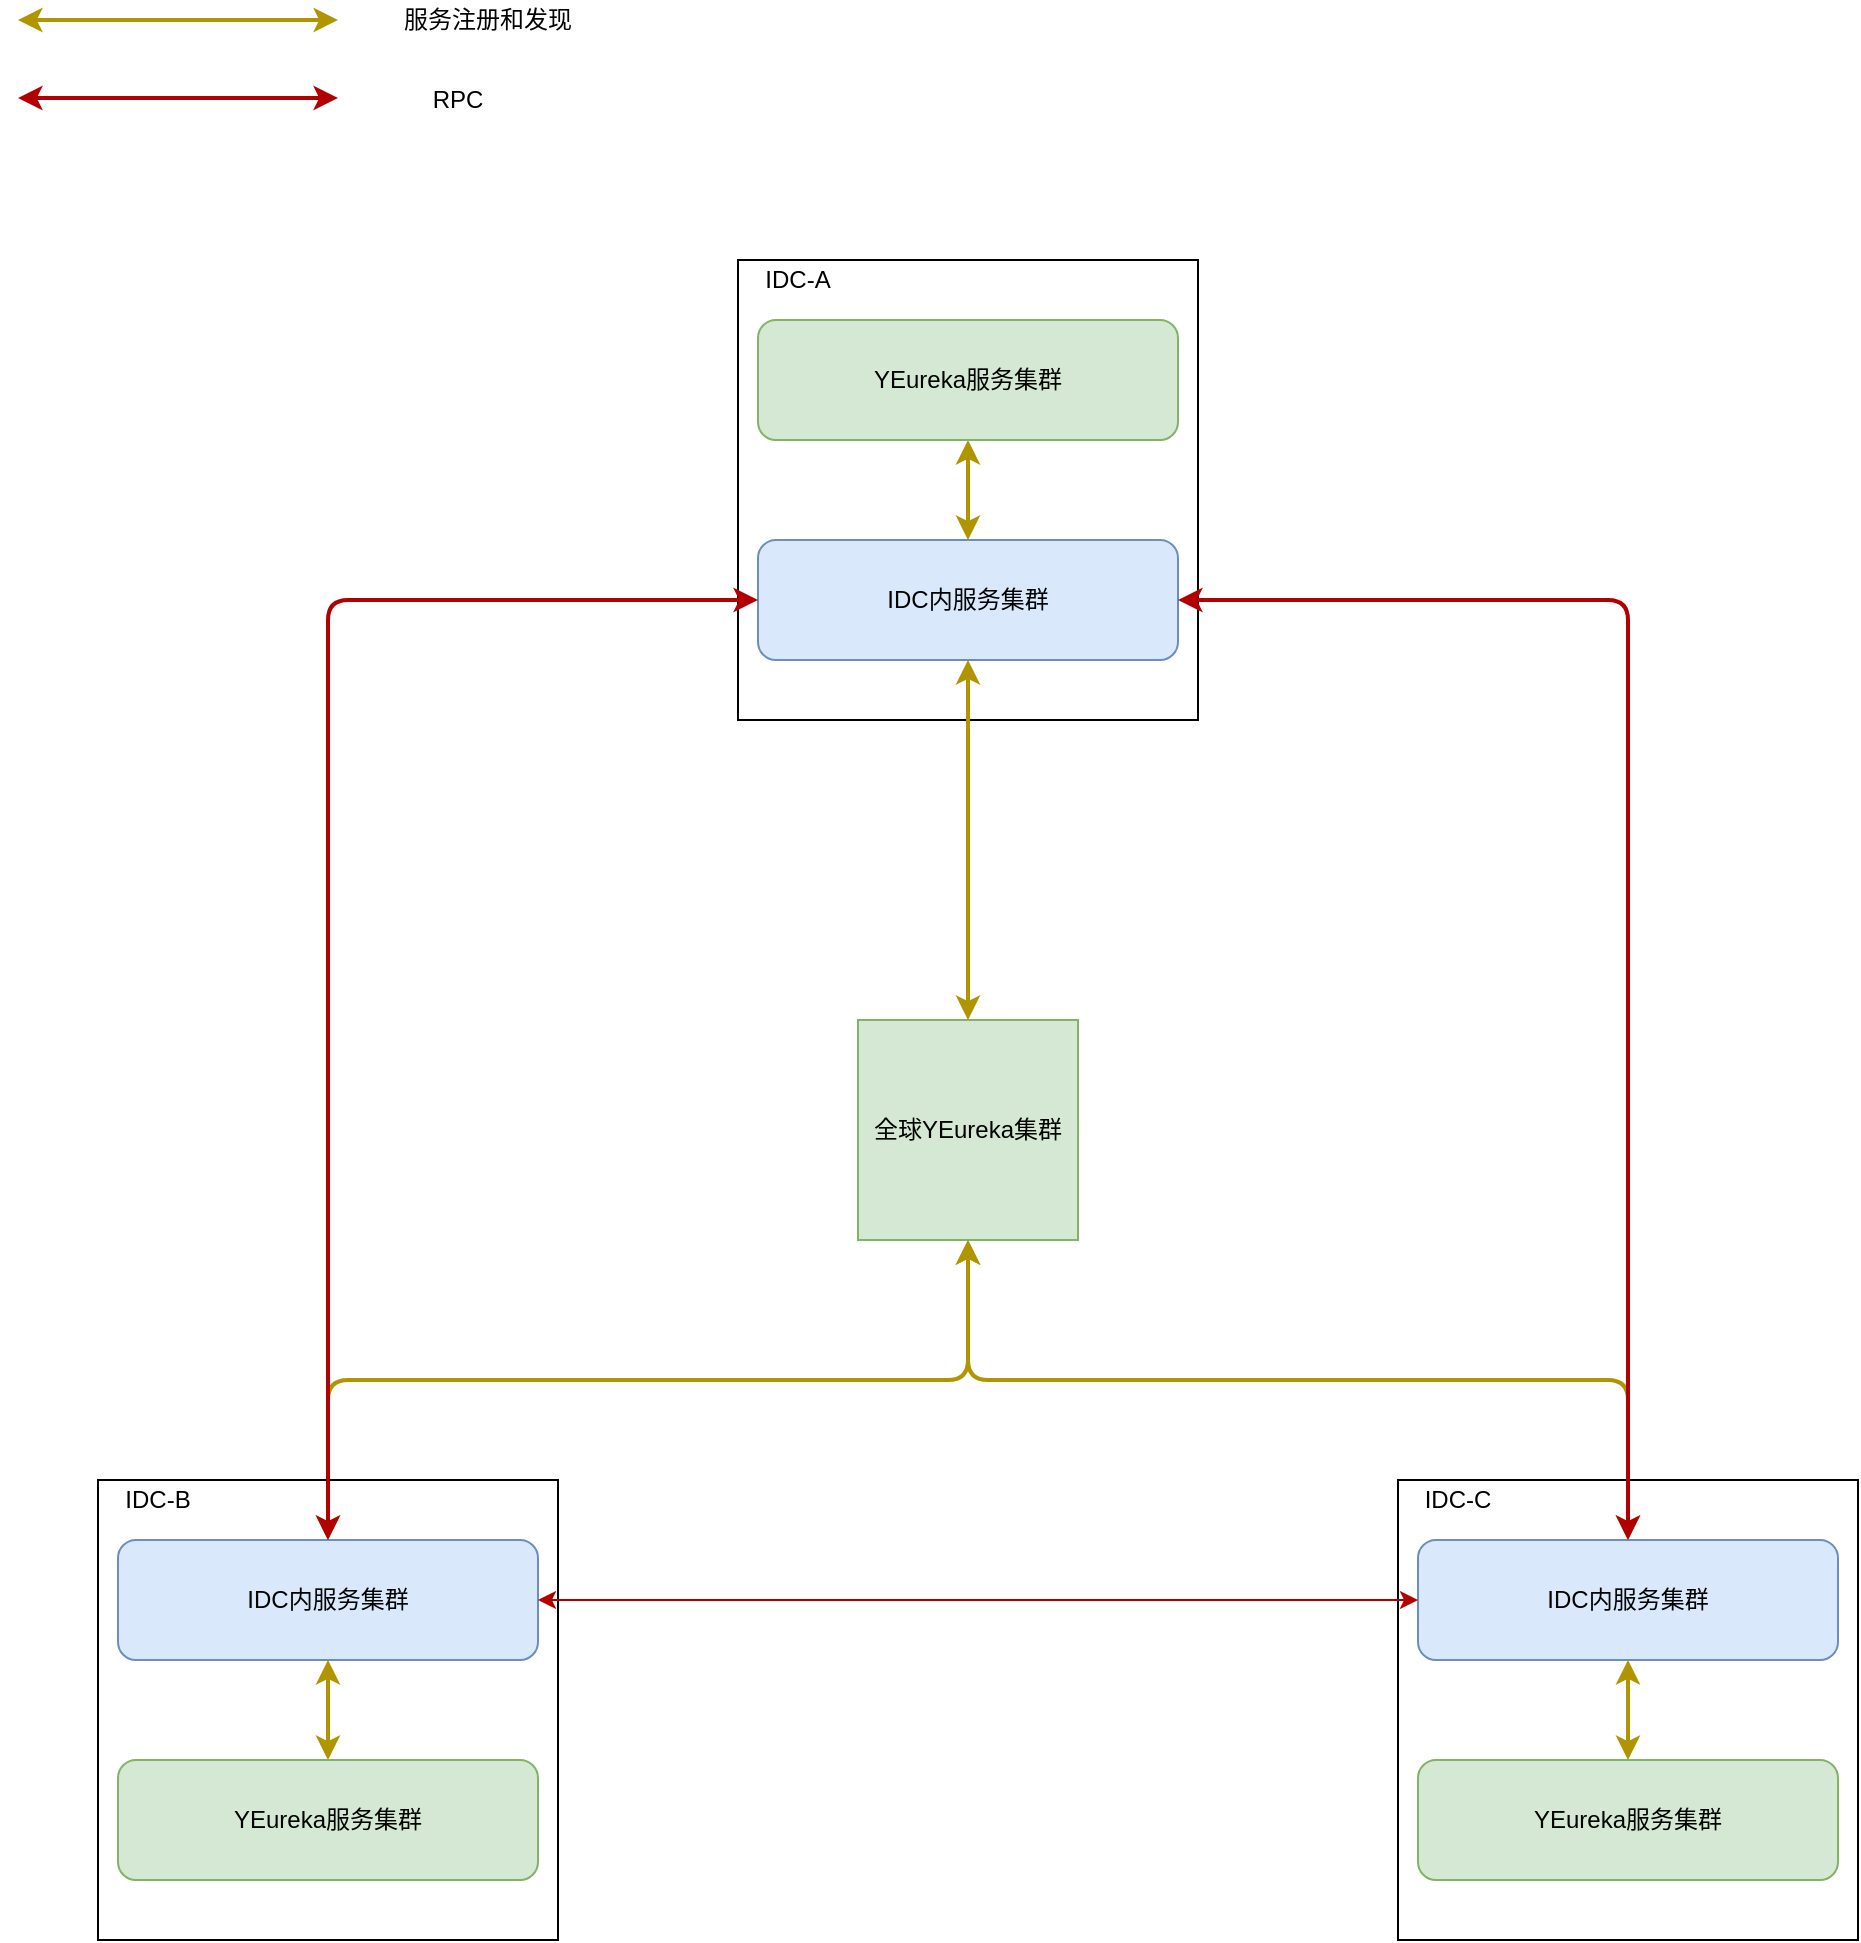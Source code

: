 <mxfile version="13.8.0" type="github">
  <diagram id="Ht1M8jgEwFfnCIfOTk4-" name="Page-1">
    <mxGraphModel dx="1673" dy="1761" grid="1" gridSize="10" guides="1" tooltips="1" connect="1" arrows="1" fold="1" page="1" pageScale="1" pageWidth="1169" pageHeight="827" math="0" shadow="0">
      <root>
        <mxCell id="0" />
        <mxCell id="1" parent="0" />
        <mxCell id="rY4eyUQjChqUg5G9gw5I-65" value="" style="whiteSpace=wrap;html=1;aspect=fixed;" parent="1" vertex="1">
          <mxGeometry x="150" y="570" width="230" height="230" as="geometry" />
        </mxCell>
        <mxCell id="rY4eyUQjChqUg5G9gw5I-66" value="IDC内服务集群" style="rounded=1;whiteSpace=wrap;html=1;fillColor=#dae8fc;strokeColor=#6c8ebf;" parent="1" vertex="1">
          <mxGeometry x="160" y="600" width="210" height="60" as="geometry" />
        </mxCell>
        <mxCell id="rY4eyUQjChqUg5G9gw5I-67" value="IDC-B" style="text;html=1;strokeColor=none;fillColor=none;align=center;verticalAlign=middle;whiteSpace=wrap;rounded=0;" parent="1" vertex="1">
          <mxGeometry x="150" y="570" width="60" height="20" as="geometry" />
        </mxCell>
        <mxCell id="rY4eyUQjChqUg5G9gw5I-69" value="" style="endArrow=classic;startArrow=classic;html=1;exitX=0.5;exitY=1;exitDx=0;exitDy=0;fillColor=#e3c800;strokeColor=#B09500;strokeWidth=2;entryX=0.5;entryY=0;entryDx=0;entryDy=0;" parent="1" source="rY4eyUQjChqUg5G9gw5I-66" target="tyd7KwF-m_1Z6RTIm-yy-1" edge="1">
          <mxGeometry width="50" height="50" relative="1" as="geometry">
            <mxPoint x="510" y="920" as="sourcePoint" />
            <mxPoint x="318.75" y="690" as="targetPoint" />
          </mxGeometry>
        </mxCell>
        <mxCell id="rY4eyUQjChqUg5G9gw5I-102" value="全球YEureka集群" style="whiteSpace=wrap;html=1;aspect=fixed;fillColor=#d5e8d4;strokeColor=#82b366;rounded=0;" parent="1" vertex="1">
          <mxGeometry x="530" y="340" width="110" height="110" as="geometry" />
        </mxCell>
        <mxCell id="rY4eyUQjChqUg5G9gw5I-113" value="" style="endArrow=classic;startArrow=classic;html=1;fillColor=#e51400;strokeColor=#B20000;strokeWidth=2;" parent="1" edge="1">
          <mxGeometry width="50" height="50" relative="1" as="geometry">
            <mxPoint x="110" y="-121" as="sourcePoint" />
            <mxPoint x="270" y="-121" as="targetPoint" />
          </mxGeometry>
        </mxCell>
        <mxCell id="rY4eyUQjChqUg5G9gw5I-115" value="" style="endArrow=classic;startArrow=classic;html=1;fillColor=#e3c800;strokeColor=#B09500;strokeWidth=2;" parent="1" edge="1">
          <mxGeometry width="50" height="50" relative="1" as="geometry">
            <mxPoint x="110" y="-160" as="sourcePoint" />
            <mxPoint x="270" y="-160" as="targetPoint" />
          </mxGeometry>
        </mxCell>
        <mxCell id="rY4eyUQjChqUg5G9gw5I-116" value="服务注册和发现" style="text;html=1;strokeColor=none;fillColor=none;align=center;verticalAlign=middle;whiteSpace=wrap;rounded=0;" parent="1" vertex="1">
          <mxGeometry x="300" y="-170" width="90" height="20" as="geometry" />
        </mxCell>
        <mxCell id="rY4eyUQjChqUg5G9gw5I-117" value="RPC" style="text;html=1;strokeColor=none;fillColor=none;align=center;verticalAlign=middle;whiteSpace=wrap;rounded=0;" parent="1" vertex="1">
          <mxGeometry x="300" y="-130" width="60" height="20" as="geometry" />
        </mxCell>
        <mxCell id="tyd7KwF-m_1Z6RTIm-yy-1" value="&lt;span&gt;YEureka服务集群&lt;/span&gt;" style="rounded=1;whiteSpace=wrap;html=1;fillColor=#d5e8d4;strokeColor=#82b366;" vertex="1" parent="1">
          <mxGeometry x="160" y="710" width="210" height="60" as="geometry" />
        </mxCell>
        <mxCell id="tyd7KwF-m_1Z6RTIm-yy-2" value="" style="whiteSpace=wrap;html=1;aspect=fixed;" vertex="1" parent="1">
          <mxGeometry x="800" y="570" width="230" height="230" as="geometry" />
        </mxCell>
        <mxCell id="tyd7KwF-m_1Z6RTIm-yy-3" value="IDC内服务集群" style="rounded=1;whiteSpace=wrap;html=1;fillColor=#dae8fc;strokeColor=#6c8ebf;" vertex="1" parent="1">
          <mxGeometry x="810" y="600" width="210" height="60" as="geometry" />
        </mxCell>
        <mxCell id="tyd7KwF-m_1Z6RTIm-yy-4" value="IDC-C" style="text;html=1;strokeColor=none;fillColor=none;align=center;verticalAlign=middle;whiteSpace=wrap;rounded=0;" vertex="1" parent="1">
          <mxGeometry x="800" y="570" width="60" height="20" as="geometry" />
        </mxCell>
        <mxCell id="tyd7KwF-m_1Z6RTIm-yy-5" value="" style="endArrow=classic;startArrow=classic;html=1;exitX=0.5;exitY=1;exitDx=0;exitDy=0;fillColor=#e3c800;strokeColor=#B09500;strokeWidth=2;entryX=0.5;entryY=0;entryDx=0;entryDy=0;" edge="1" parent="1" source="tyd7KwF-m_1Z6RTIm-yy-3" target="tyd7KwF-m_1Z6RTIm-yy-6">
          <mxGeometry width="50" height="50" relative="1" as="geometry">
            <mxPoint x="1160" y="920" as="sourcePoint" />
            <mxPoint x="968.75" y="690" as="targetPoint" />
          </mxGeometry>
        </mxCell>
        <mxCell id="tyd7KwF-m_1Z6RTIm-yy-6" value="YEureka服务集群" style="rounded=1;whiteSpace=wrap;html=1;fillColor=#d5e8d4;strokeColor=#82b366;" vertex="1" parent="1">
          <mxGeometry x="810" y="710" width="210" height="60" as="geometry" />
        </mxCell>
        <mxCell id="tyd7KwF-m_1Z6RTIm-yy-7" value="" style="whiteSpace=wrap;html=1;aspect=fixed;" vertex="1" parent="1">
          <mxGeometry x="470" y="-40" width="230" height="230" as="geometry" />
        </mxCell>
        <mxCell id="tyd7KwF-m_1Z6RTIm-yy-8" value="IDC内服务集群" style="rounded=1;whiteSpace=wrap;html=1;fillColor=#dae8fc;strokeColor=#6c8ebf;" vertex="1" parent="1">
          <mxGeometry x="480" y="100" width="210" height="60" as="geometry" />
        </mxCell>
        <mxCell id="tyd7KwF-m_1Z6RTIm-yy-9" value="IDC-A" style="text;html=1;strokeColor=none;fillColor=none;align=center;verticalAlign=middle;whiteSpace=wrap;rounded=0;" vertex="1" parent="1">
          <mxGeometry x="470" y="-40" width="60" height="20" as="geometry" />
        </mxCell>
        <mxCell id="tyd7KwF-m_1Z6RTIm-yy-10" value="" style="endArrow=classic;startArrow=classic;html=1;exitX=0.5;exitY=0;exitDx=0;exitDy=0;fillColor=#e3c800;strokeColor=#B09500;strokeWidth=2;entryX=0.5;entryY=1;entryDx=0;entryDy=0;" edge="1" parent="1" source="tyd7KwF-m_1Z6RTIm-yy-8" target="tyd7KwF-m_1Z6RTIm-yy-11">
          <mxGeometry width="50" height="50" relative="1" as="geometry">
            <mxPoint x="830" y="310" as="sourcePoint" />
            <mxPoint x="638.75" y="80" as="targetPoint" />
          </mxGeometry>
        </mxCell>
        <mxCell id="tyd7KwF-m_1Z6RTIm-yy-11" value="YEureka服务集群" style="rounded=1;whiteSpace=wrap;html=1;fillColor=#d5e8d4;strokeColor=#82b366;" vertex="1" parent="1">
          <mxGeometry x="480" y="-10" width="210" height="60" as="geometry" />
        </mxCell>
        <mxCell id="tyd7KwF-m_1Z6RTIm-yy-12" value="" style="endArrow=classic;startArrow=classic;html=1;exitX=0.5;exitY=0;exitDx=0;exitDy=0;entryX=0.5;entryY=1;entryDx=0;entryDy=0;fillColor=#e3c800;strokeColor=#B09500;strokeWidth=2;" edge="1" parent="1" source="rY4eyUQjChqUg5G9gw5I-66" target="rY4eyUQjChqUg5G9gw5I-102">
          <mxGeometry width="50" height="50" relative="1" as="geometry">
            <mxPoint x="280" y="510" as="sourcePoint" />
            <mxPoint x="590" y="510" as="targetPoint" />
            <Array as="points">
              <mxPoint x="265" y="520" />
              <mxPoint x="585" y="520" />
            </Array>
          </mxGeometry>
        </mxCell>
        <mxCell id="tyd7KwF-m_1Z6RTIm-yy-14" value="" style="endArrow=classic;startArrow=classic;html=1;strokeWidth=2;fillColor=#e3c800;strokeColor=#B09500;" edge="1" parent="1" source="rY4eyUQjChqUg5G9gw5I-102" target="tyd7KwF-m_1Z6RTIm-yy-8">
          <mxGeometry width="50" height="50" relative="1" as="geometry">
            <mxPoint x="590" y="250" as="sourcePoint" />
            <mxPoint x="650" y="190" as="targetPoint" />
          </mxGeometry>
        </mxCell>
        <mxCell id="tyd7KwF-m_1Z6RTIm-yy-17" value="" style="endArrow=classic;startArrow=classic;html=1;entryX=1;entryY=0.5;entryDx=0;entryDy=0;exitX=0;exitY=0.5;exitDx=0;exitDy=0;fillColor=#e51400;strokeColor=#B20000;" edge="1" parent="1" source="tyd7KwF-m_1Z6RTIm-yy-3" target="rY4eyUQjChqUg5G9gw5I-66">
          <mxGeometry width="50" height="50" relative="1" as="geometry">
            <mxPoint x="530" y="800" as="sourcePoint" />
            <mxPoint x="580" y="750" as="targetPoint" />
          </mxGeometry>
        </mxCell>
        <mxCell id="tyd7KwF-m_1Z6RTIm-yy-20" value="" style="endArrow=classic;startArrow=classic;html=1;strokeWidth=2;exitX=0.5;exitY=0;exitDx=0;exitDy=0;fillColor=#e3c800;strokeColor=#B09500;" edge="1" parent="1" source="tyd7KwF-m_1Z6RTIm-yy-3">
          <mxGeometry width="50" height="50" relative="1" as="geometry">
            <mxPoint x="535" y="500" as="sourcePoint" />
            <mxPoint x="585" y="450" as="targetPoint" />
            <Array as="points">
              <mxPoint x="915" y="520" />
              <mxPoint x="585" y="520" />
            </Array>
          </mxGeometry>
        </mxCell>
        <mxCell id="tyd7KwF-m_1Z6RTIm-yy-23" value="" style="endArrow=classic;startArrow=classic;html=1;strokeWidth=2;exitX=0.5;exitY=0;exitDx=0;exitDy=0;entryX=0;entryY=0.5;entryDx=0;entryDy=0;fillColor=#e51400;strokeColor=#B20000;" edge="1" parent="1" source="rY4eyUQjChqUg5G9gw5I-66" target="tyd7KwF-m_1Z6RTIm-yy-8">
          <mxGeometry width="50" height="50" relative="1" as="geometry">
            <mxPoint x="210" y="390" as="sourcePoint" />
            <mxPoint x="260" y="340" as="targetPoint" />
            <Array as="points">
              <mxPoint x="265" y="130" />
            </Array>
          </mxGeometry>
        </mxCell>
        <mxCell id="tyd7KwF-m_1Z6RTIm-yy-24" value="" style="endArrow=classic;startArrow=classic;html=1;strokeWidth=2;entryX=1;entryY=0.5;entryDx=0;entryDy=0;exitX=0.5;exitY=0;exitDx=0;exitDy=0;fillColor=#e51400;strokeColor=#B20000;" edge="1" parent="1" source="tyd7KwF-m_1Z6RTIm-yy-3" target="tyd7KwF-m_1Z6RTIm-yy-8">
          <mxGeometry width="50" height="50" relative="1" as="geometry">
            <mxPoint x="880" y="250" as="sourcePoint" />
            <mxPoint x="930" y="200" as="targetPoint" />
            <Array as="points">
              <mxPoint x="915" y="130" />
            </Array>
          </mxGeometry>
        </mxCell>
      </root>
    </mxGraphModel>
  </diagram>
</mxfile>
